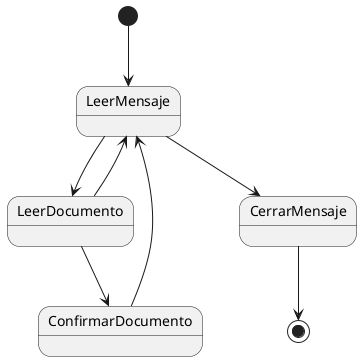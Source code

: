 @startuml diagramaDeEstados

[*] --> LeerMensaje

LeerMensaje --> LeerDocumento

LeerDocumento --> ConfirmarDocumento
LeerDocumento --> LeerMensaje

ConfirmarDocumento --> LeerMensaje
LeerMensaje --> CerrarMensaje

CerrarMensaje --> [*]
@enduml